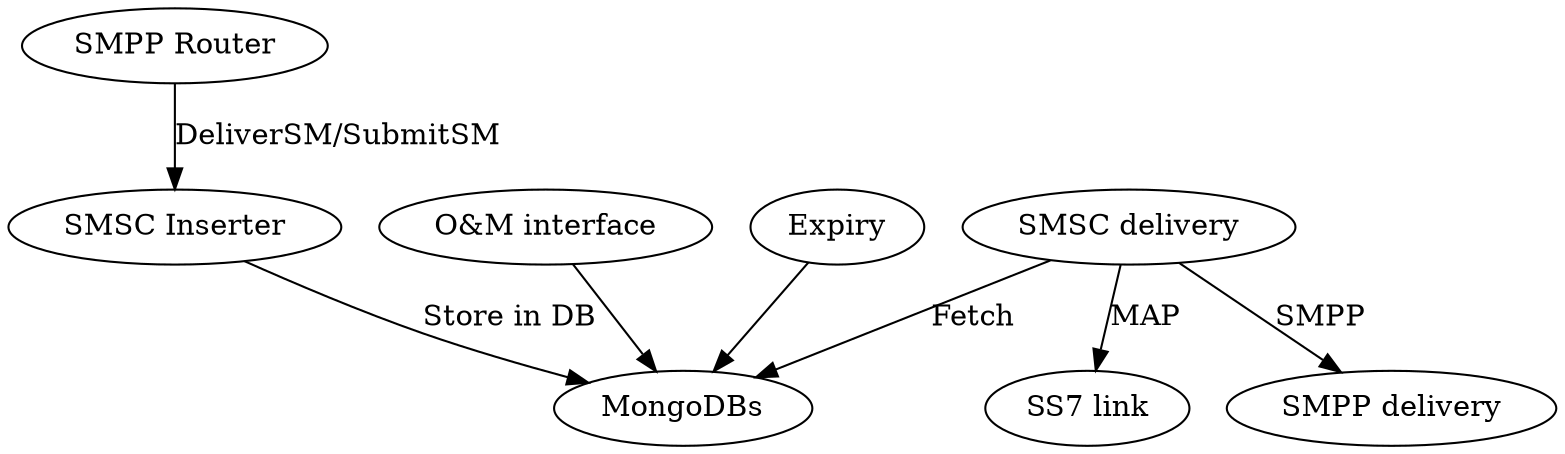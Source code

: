 digraph G {
  smpprouter [label="SMPP Router"];
  smscinsert [label="SMSC Inserter"];
  smsdb      [label="MongoDBs"];
  smscdeliv  [label="SMSC delivery"];
  ss7        [label="SS7 link"];
  smppdel    [label="SMPP delivery"];
  om         [label="O&M interface"];
  gc         [label="Expiry"];

  om         -> smsdb;
  gc         -> smsdb;
  smpprouter -> smscinsert [label="DeliverSM/SubmitSM"];
  smscinsert -> smsdb      [label="Store in DB"];
  smscdeliv  -> smsdb      [label="Fetch"];
  smscdeliv  -> ss7        [label="MAP"];
  smscdeliv  -> smppdel    [label="SMPP"];
}
